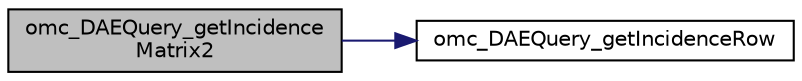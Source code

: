digraph "omc_DAEQuery_getIncidenceMatrix2"
{
  edge [fontname="Helvetica",fontsize="10",labelfontname="Helvetica",labelfontsize="10"];
  node [fontname="Helvetica",fontsize="10",shape=record];
  rankdir="LR";
  Node107 [label="omc_DAEQuery_getIncidence\lMatrix2",height=0.2,width=0.4,color="black", fillcolor="grey75", style="filled", fontcolor="black"];
  Node107 -> Node108 [color="midnightblue",fontsize="10",style="solid",fontname="Helvetica"];
  Node108 [label="omc_DAEQuery_getIncidenceRow",height=0.2,width=0.4,color="black", fillcolor="white", style="filled",URL="$d3/d2a/_d_a_e_query_8c.html#a8ba33554d652b268729159468aadfd09"];
}
